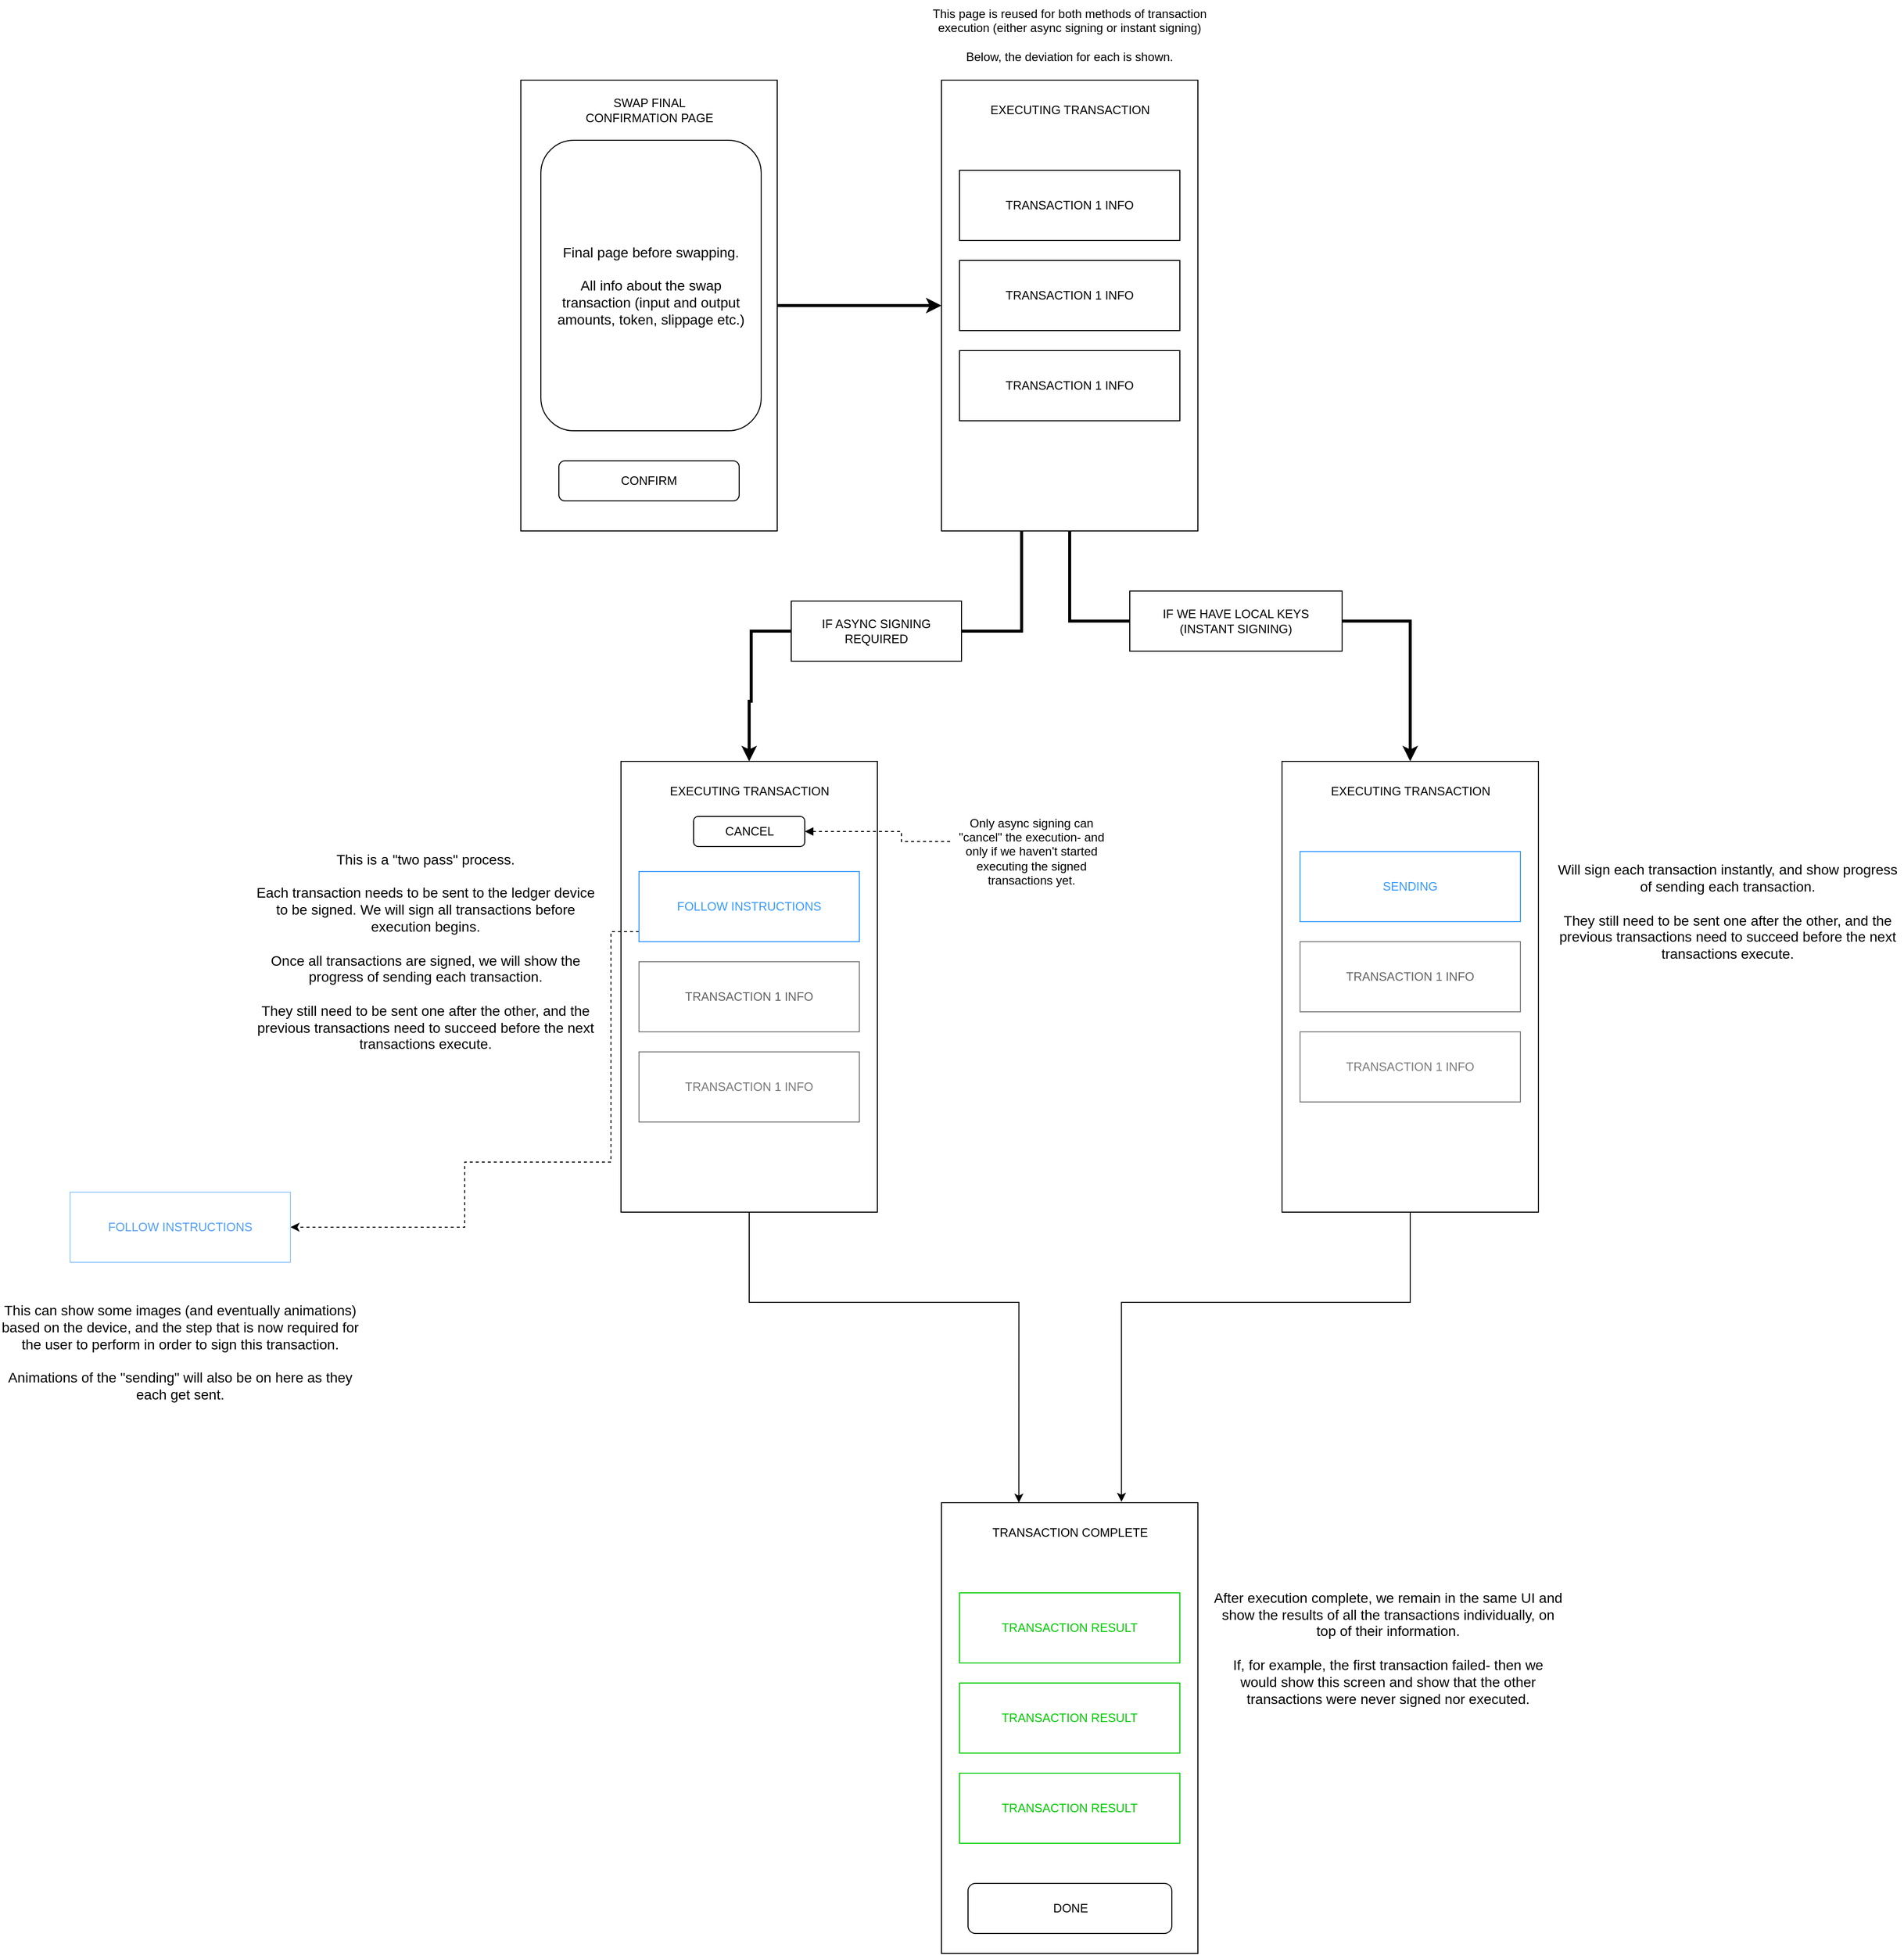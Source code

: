 <mxfile version="21.7.5" type="github">
  <diagram name="Page-1" id="jMvBwKXQXgmPlUqAwVqj">
    <mxGraphModel dx="3585" dy="1970" grid="1" gridSize="10" guides="1" tooltips="1" connect="1" arrows="1" fold="1" page="1" pageScale="1" pageWidth="2500" pageHeight="2500" math="0" shadow="0">
      <root>
        <mxCell id="0" />
        <mxCell id="1" parent="0" />
        <mxCell id="Cc6b_Gd7kmWtDqYYJVOB-18" style="edgeStyle=orthogonalEdgeStyle;rounded=0;orthogonalLoop=1;jettySize=auto;html=1;entryX=0;entryY=0.5;entryDx=0;entryDy=0;strokeWidth=3;" edge="1" parent="1" source="Cc6b_Gd7kmWtDqYYJVOB-2" target="Cc6b_Gd7kmWtDqYYJVOB-5">
          <mxGeometry relative="1" as="geometry" />
        </mxCell>
        <mxCell id="Cc6b_Gd7kmWtDqYYJVOB-2" value="" style="rounded=0;whiteSpace=wrap;html=1;" vertex="1" parent="1">
          <mxGeometry x="560" y="140" width="256" height="450" as="geometry" />
        </mxCell>
        <mxCell id="Cc6b_Gd7kmWtDqYYJVOB-3" value="SWAP FINAL CONFIRMATION PAGE" style="text;html=1;strokeColor=none;fillColor=none;align=center;verticalAlign=middle;whiteSpace=wrap;rounded=0;" vertex="1" parent="1">
          <mxGeometry x="611.5" y="150" width="153" height="40" as="geometry" />
        </mxCell>
        <mxCell id="Cc6b_Gd7kmWtDqYYJVOB-4" value="CONFIRM" style="rounded=1;whiteSpace=wrap;html=1;" vertex="1" parent="1">
          <mxGeometry x="598" y="520" width="180" height="40" as="geometry" />
        </mxCell>
        <mxCell id="Cc6b_Gd7kmWtDqYYJVOB-16" style="edgeStyle=orthogonalEdgeStyle;rounded=0;orthogonalLoop=1;jettySize=auto;html=1;entryX=0.5;entryY=0;entryDx=0;entryDy=0;strokeWidth=3;" edge="1" parent="1" source="Cc6b_Gd7kmWtDqYYJVOB-28" target="Cc6b_Gd7kmWtDqYYJVOB-10">
          <mxGeometry relative="1" as="geometry">
            <Array as="points">
              <mxPoint x="790" y="690" />
              <mxPoint x="790" y="760" />
              <mxPoint x="788" y="760" />
            </Array>
          </mxGeometry>
        </mxCell>
        <mxCell id="Cc6b_Gd7kmWtDqYYJVOB-24" style="edgeStyle=orthogonalEdgeStyle;rounded=0;orthogonalLoop=1;jettySize=auto;html=1;entryX=0.5;entryY=0;entryDx=0;entryDy=0;strokeWidth=3;" edge="1" parent="1" source="Cc6b_Gd7kmWtDqYYJVOB-5" target="Cc6b_Gd7kmWtDqYYJVOB-19">
          <mxGeometry relative="1" as="geometry">
            <Array as="points">
              <mxPoint x="1108" y="680" />
              <mxPoint x="1448" y="680" />
            </Array>
          </mxGeometry>
        </mxCell>
        <mxCell id="Cc6b_Gd7kmWtDqYYJVOB-5" value="" style="rounded=0;whiteSpace=wrap;html=1;" vertex="1" parent="1">
          <mxGeometry x="980" y="140" width="256" height="450" as="geometry" />
        </mxCell>
        <mxCell id="Cc6b_Gd7kmWtDqYYJVOB-6" value="TRANSACTION 1 INFO" style="rounded=0;whiteSpace=wrap;html=1;" vertex="1" parent="1">
          <mxGeometry x="998" y="230" width="220" height="70" as="geometry" />
        </mxCell>
        <mxCell id="Cc6b_Gd7kmWtDqYYJVOB-7" value="EXECUTING TRANSACTION" style="text;html=1;strokeColor=none;fillColor=none;align=center;verticalAlign=middle;whiteSpace=wrap;rounded=0;" vertex="1" parent="1">
          <mxGeometry x="1006.5" y="150" width="203" height="40" as="geometry" />
        </mxCell>
        <mxCell id="Cc6b_Gd7kmWtDqYYJVOB-8" value="TRANSACTION 1 INFO" style="rounded=0;whiteSpace=wrap;html=1;" vertex="1" parent="1">
          <mxGeometry x="998" y="320" width="220" height="70" as="geometry" />
        </mxCell>
        <mxCell id="Cc6b_Gd7kmWtDqYYJVOB-9" value="TRANSACTION 1 INFO" style="rounded=0;whiteSpace=wrap;html=1;" vertex="1" parent="1">
          <mxGeometry x="998" y="410" width="220" height="70" as="geometry" />
        </mxCell>
        <mxCell id="Cc6b_Gd7kmWtDqYYJVOB-42" style="edgeStyle=orthogonalEdgeStyle;rounded=0;orthogonalLoop=1;jettySize=auto;html=1;entryX=0.25;entryY=0;entryDx=0;entryDy=0;" edge="1" parent="1" source="Cc6b_Gd7kmWtDqYYJVOB-10">
          <mxGeometry relative="1" as="geometry">
            <mxPoint x="1057.25" y="1560" as="targetPoint" />
            <Array as="points">
              <mxPoint x="788" y="1360" />
              <mxPoint x="1057" y="1360" />
            </Array>
          </mxGeometry>
        </mxCell>
        <mxCell id="Cc6b_Gd7kmWtDqYYJVOB-10" value="" style="rounded=0;whiteSpace=wrap;html=1;" vertex="1" parent="1">
          <mxGeometry x="660" y="820" width="256" height="450" as="geometry" />
        </mxCell>
        <mxCell id="Cc6b_Gd7kmWtDqYYJVOB-32" style="edgeStyle=orthogonalEdgeStyle;rounded=0;orthogonalLoop=1;jettySize=auto;html=1;entryX=1;entryY=0.5;entryDx=0;entryDy=0;dashed=1;" edge="1" parent="1" source="Cc6b_Gd7kmWtDqYYJVOB-11" target="Cc6b_Gd7kmWtDqYYJVOB-31">
          <mxGeometry relative="1" as="geometry">
            <Array as="points">
              <mxPoint x="650" y="990" />
              <mxPoint x="650" y="1220" />
              <mxPoint x="504" y="1220" />
              <mxPoint x="504" y="1285" />
            </Array>
          </mxGeometry>
        </mxCell>
        <mxCell id="Cc6b_Gd7kmWtDqYYJVOB-11" value="&lt;font color=&quot;#369aff&quot;&gt;FOLLOW INSTRUCTIONS&lt;/font&gt;" style="rounded=0;whiteSpace=wrap;html=1;strokeColor=#369AFF;" vertex="1" parent="1">
          <mxGeometry x="678" y="930" width="220" height="70" as="geometry" />
        </mxCell>
        <mxCell id="Cc6b_Gd7kmWtDqYYJVOB-12" value="EXECUTING TRANSACTION" style="text;html=1;strokeColor=none;fillColor=none;align=center;verticalAlign=middle;whiteSpace=wrap;rounded=0;" vertex="1" parent="1">
          <mxGeometry x="686.5" y="830" width="203" height="40" as="geometry" />
        </mxCell>
        <mxCell id="Cc6b_Gd7kmWtDqYYJVOB-13" value="&lt;font color=&quot;#636363&quot;&gt;TRANSACTION 1 INFO&lt;/font&gt;" style="rounded=0;whiteSpace=wrap;html=1;fillColor=default;opacity=50;" vertex="1" parent="1">
          <mxGeometry x="678" y="1020" width="220" height="70" as="geometry" />
        </mxCell>
        <mxCell id="Cc6b_Gd7kmWtDqYYJVOB-14" value="&lt;font color=&quot;#7a7a7a&quot;&gt;TRANSACTION 1 INFO&lt;/font&gt;" style="rounded=0;whiteSpace=wrap;html=1;fillColor=default;opacity=50;" vertex="1" parent="1">
          <mxGeometry x="678" y="1110" width="220" height="70" as="geometry" />
        </mxCell>
        <mxCell id="Cc6b_Gd7kmWtDqYYJVOB-15" value="&lt;font style=&quot;font-size: 14px;&quot;&gt;Final page before swapping.&lt;br&gt;&lt;br&gt;All info about the swap transaction (input and output amounts, token, slippage etc.)&lt;/font&gt;" style="rounded=1;whiteSpace=wrap;html=1;perimeterSpacing=0;spacingLeft=10;spacingRight=10;" vertex="1" parent="1">
          <mxGeometry x="580" y="200" width="220" height="290" as="geometry" />
        </mxCell>
        <mxCell id="Cc6b_Gd7kmWtDqYYJVOB-43" style="edgeStyle=orthogonalEdgeStyle;rounded=0;orthogonalLoop=1;jettySize=auto;html=1;entryX=0.702;entryY=-0.002;entryDx=0;entryDy=0;entryPerimeter=0;" edge="1" parent="1" source="Cc6b_Gd7kmWtDqYYJVOB-19" target="Cc6b_Gd7kmWtDqYYJVOB-46">
          <mxGeometry relative="1" as="geometry">
            <mxPoint x="1159.712" y="1543.25" as="targetPoint" />
            <Array as="points">
              <mxPoint x="1448" y="1360" />
              <mxPoint x="1160" y="1360" />
            </Array>
          </mxGeometry>
        </mxCell>
        <mxCell id="Cc6b_Gd7kmWtDqYYJVOB-19" value="" style="rounded=0;whiteSpace=wrap;html=1;" vertex="1" parent="1">
          <mxGeometry x="1320" y="820" width="256" height="450" as="geometry" />
        </mxCell>
        <mxCell id="Cc6b_Gd7kmWtDqYYJVOB-20" value="&lt;font color=&quot;#369aff&quot;&gt;SENDING&lt;/font&gt;" style="rounded=0;whiteSpace=wrap;html=1;strokeColor=#369AFF;" vertex="1" parent="1">
          <mxGeometry x="1338" y="910" width="220" height="70" as="geometry" />
        </mxCell>
        <mxCell id="Cc6b_Gd7kmWtDqYYJVOB-21" value="EXECUTING TRANSACTION" style="text;html=1;strokeColor=none;fillColor=none;align=center;verticalAlign=middle;whiteSpace=wrap;rounded=0;" vertex="1" parent="1">
          <mxGeometry x="1346.5" y="830" width="203" height="40" as="geometry" />
        </mxCell>
        <mxCell id="Cc6b_Gd7kmWtDqYYJVOB-22" value="&lt;font color=&quot;#636363&quot;&gt;TRANSACTION 1 INFO&lt;/font&gt;" style="rounded=0;whiteSpace=wrap;html=1;fillColor=default;opacity=50;" vertex="1" parent="1">
          <mxGeometry x="1338" y="1000" width="220" height="70" as="geometry" />
        </mxCell>
        <mxCell id="Cc6b_Gd7kmWtDqYYJVOB-23" value="&lt;font color=&quot;#7a7a7a&quot;&gt;TRANSACTION 1 INFO&lt;/font&gt;" style="rounded=0;whiteSpace=wrap;html=1;fillColor=default;opacity=50;" vertex="1" parent="1">
          <mxGeometry x="1338" y="1090" width="220" height="70" as="geometry" />
        </mxCell>
        <mxCell id="Cc6b_Gd7kmWtDqYYJVOB-26" value="&lt;font style=&quot;font-size: 14px;&quot;&gt;Will sign each transaction instantly, and show progress of sending each transaction.&lt;br&gt;&lt;br&gt;They still need to be sent one after the other, and the previous transactions need to succeed before the next transactions execute.&lt;/font&gt;" style="text;html=1;strokeColor=none;fillColor=none;align=center;verticalAlign=middle;whiteSpace=wrap;rounded=0;" vertex="1" parent="1">
          <mxGeometry x="1590" y="870" width="350" height="199" as="geometry" />
        </mxCell>
        <mxCell id="Cc6b_Gd7kmWtDqYYJVOB-27" value="&lt;font style=&quot;font-size: 14px;&quot;&gt;This is a &quot;two pass&quot; process.&lt;br&gt;&lt;br&gt;Each transaction needs to be sent to the ledger device to be signed. We will sign all transactions before execution begins.&lt;br&gt;&lt;br&gt;Once all transactions are signed, we will show the progress of sending each transaction.&lt;br&gt;&lt;br&gt;They still need to be sent one after the other, and the previous transactions need to succeed before the next transactions execute.&lt;/font&gt;" style="text;html=1;strokeColor=none;fillColor=none;align=center;verticalAlign=middle;whiteSpace=wrap;rounded=0;" vertex="1" parent="1">
          <mxGeometry x="290" y="910" width="350" height="199" as="geometry" />
        </mxCell>
        <mxCell id="Cc6b_Gd7kmWtDqYYJVOB-29" value="" style="edgeStyle=orthogonalEdgeStyle;rounded=0;orthogonalLoop=1;jettySize=auto;html=1;entryX=0.5;entryY=0;entryDx=0;entryDy=0;strokeWidth=3;" edge="1" parent="1" source="Cc6b_Gd7kmWtDqYYJVOB-5" target="Cc6b_Gd7kmWtDqYYJVOB-28">
          <mxGeometry relative="1" as="geometry">
            <mxPoint x="1060" y="590" as="sourcePoint" />
            <mxPoint x="788" y="820" as="targetPoint" />
            <Array as="points">
              <mxPoint x="1060" y="690" />
            </Array>
          </mxGeometry>
        </mxCell>
        <mxCell id="Cc6b_Gd7kmWtDqYYJVOB-28" value="IF ASYNC SIGNING REQUIRED" style="rounded=0;whiteSpace=wrap;html=1;" vertex="1" parent="1">
          <mxGeometry x="830" y="660" width="170" height="60" as="geometry" />
        </mxCell>
        <mxCell id="Cc6b_Gd7kmWtDqYYJVOB-30" value="IF WE HAVE LOCAL KEYS (INSTANT SIGNING)" style="rounded=0;whiteSpace=wrap;html=1;spacingLeft=10;spacingRight=10;" vertex="1" parent="1">
          <mxGeometry x="1168" y="650" width="212" height="60" as="geometry" />
        </mxCell>
        <mxCell id="Cc6b_Gd7kmWtDqYYJVOB-31" value="&lt;font color=&quot;#509ffa&quot;&gt;FOLLOW INSTRUCTIONS&lt;/font&gt;" style="rounded=0;whiteSpace=wrap;html=1;strokeColor=#369AFF;opacity=50;" vertex="1" parent="1">
          <mxGeometry x="110" y="1250" width="220" height="70" as="geometry" />
        </mxCell>
        <mxCell id="Cc6b_Gd7kmWtDqYYJVOB-35" value="&lt;font style=&quot;font-size: 14px;&quot;&gt;This can show some images (and eventually animations) based on the device, and the step that is now required for the user to perform in order to sign this transaction.&lt;br&gt;&lt;br&gt;Animations of the &quot;sending&quot; will also be on here as they each get sent.&lt;/font&gt;" style="text;html=1;strokeColor=none;fillColor=none;align=center;verticalAlign=middle;whiteSpace=wrap;rounded=0;" vertex="1" parent="1">
          <mxGeometry x="40" y="1320" width="360" height="180" as="geometry" />
        </mxCell>
        <mxCell id="Cc6b_Gd7kmWtDqYYJVOB-37" style="edgeStyle=orthogonalEdgeStyle;rounded=0;orthogonalLoop=1;jettySize=auto;html=1;startArrow=block;startFill=1;dashed=1;endArrow=none;endFill=0;entryX=-0.003;entryY=0.388;entryDx=0;entryDy=0;entryPerimeter=0;" edge="1" parent="1" source="Cc6b_Gd7kmWtDqYYJVOB-36" target="Cc6b_Gd7kmWtDqYYJVOB-38">
          <mxGeometry relative="1" as="geometry">
            <mxPoint x="990" y="905" as="targetPoint" />
            <Array as="points">
              <mxPoint x="940" y="890" />
              <mxPoint x="940" y="900" />
              <mxPoint x="990" y="900" />
            </Array>
          </mxGeometry>
        </mxCell>
        <mxCell id="Cc6b_Gd7kmWtDqYYJVOB-36" value="CANCEL" style="rounded=1;whiteSpace=wrap;html=1;" vertex="1" parent="1">
          <mxGeometry x="732.5" y="875" width="111" height="30" as="geometry" />
        </mxCell>
        <mxCell id="Cc6b_Gd7kmWtDqYYJVOB-38" value="Only async signing can &quot;cancel&quot; the execution- and only if we haven&#39;t started executing the signed transactions yet." style="text;html=1;strokeColor=none;fillColor=none;align=center;verticalAlign=middle;whiteSpace=wrap;rounded=0;" vertex="1" parent="1">
          <mxGeometry x="990" y="860" width="160" height="100" as="geometry" />
        </mxCell>
        <mxCell id="Cc6b_Gd7kmWtDqYYJVOB-39" value="This page is reused for both methods of transaction execution (either async signing or instant signing)&lt;br&gt;&lt;br&gt;Below, the deviation for each is shown." style="text;html=1;strokeColor=none;fillColor=none;align=center;verticalAlign=middle;whiteSpace=wrap;rounded=0;" vertex="1" parent="1">
          <mxGeometry x="948" y="60" width="320" height="70" as="geometry" />
        </mxCell>
        <mxCell id="Cc6b_Gd7kmWtDqYYJVOB-46" value="" style="rounded=0;whiteSpace=wrap;html=1;" vertex="1" parent="1">
          <mxGeometry x="980" y="1560" width="256" height="450" as="geometry" />
        </mxCell>
        <mxCell id="Cc6b_Gd7kmWtDqYYJVOB-47" value="&lt;font color=&quot;#00cc00&quot;&gt;TRANSACTION RESULT&lt;/font&gt;" style="rounded=0;whiteSpace=wrap;html=1;strokeColor=#00CC00;" vertex="1" parent="1">
          <mxGeometry x="998" y="1650" width="220" height="70" as="geometry" />
        </mxCell>
        <mxCell id="Cc6b_Gd7kmWtDqYYJVOB-48" value="TRANSACTION COMPLETE" style="text;html=1;strokeColor=none;fillColor=none;align=center;verticalAlign=middle;whiteSpace=wrap;rounded=0;" vertex="1" parent="1">
          <mxGeometry x="1006.5" y="1570" width="203" height="40" as="geometry" />
        </mxCell>
        <mxCell id="Cc6b_Gd7kmWtDqYYJVOB-51" value="DONE" style="rounded=1;whiteSpace=wrap;html=1;" vertex="1" parent="1">
          <mxGeometry x="1006.5" y="1940" width="203.5" height="50" as="geometry" />
        </mxCell>
        <mxCell id="Cc6b_Gd7kmWtDqYYJVOB-52" value="&lt;font color=&quot;#00cc00&quot;&gt;TRANSACTION RESULT&lt;/font&gt;" style="rounded=0;whiteSpace=wrap;html=1;strokeColor=#00CC00;" vertex="1" parent="1">
          <mxGeometry x="998" y="1740" width="220" height="70" as="geometry" />
        </mxCell>
        <mxCell id="Cc6b_Gd7kmWtDqYYJVOB-53" value="&lt;font color=&quot;#00cc00&quot;&gt;TRANSACTION RESULT&lt;/font&gt;" style="rounded=0;whiteSpace=wrap;html=1;strokeColor=#00CC00;" vertex="1" parent="1">
          <mxGeometry x="998" y="1830" width="220" height="70" as="geometry" />
        </mxCell>
        <mxCell id="Cc6b_Gd7kmWtDqYYJVOB-54" value="&lt;span style=&quot;font-size: 14px;&quot;&gt;After execution complete, we remain in the same UI and show the results of all the transactions individually, on top of their information.&lt;br&gt;&lt;br&gt;If, for example, the first transaction failed- then we would show this screen and show that the other transactions were never signed nor executed.&lt;br&gt;&lt;/span&gt;" style="text;html=1;strokeColor=none;fillColor=none;align=center;verticalAlign=middle;whiteSpace=wrap;rounded=0;spacingLeft=10;spacingRight=10;" vertex="1" parent="1">
          <mxGeometry x="1240" y="1560" width="372" height="290" as="geometry" />
        </mxCell>
      </root>
    </mxGraphModel>
  </diagram>
</mxfile>
